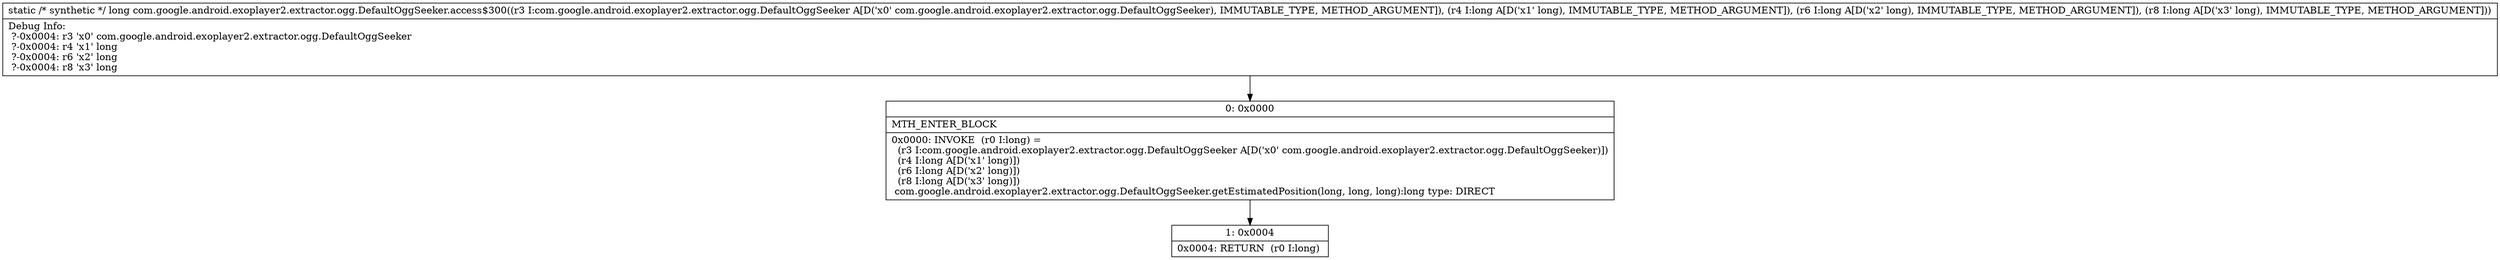 digraph "CFG forcom.google.android.exoplayer2.extractor.ogg.DefaultOggSeeker.access$300(Lcom\/google\/android\/exoplayer2\/extractor\/ogg\/DefaultOggSeeker;JJJ)J" {
Node_0 [shape=record,label="{0\:\ 0x0000|MTH_ENTER_BLOCK\l|0x0000: INVOKE  (r0 I:long) = \l  (r3 I:com.google.android.exoplayer2.extractor.ogg.DefaultOggSeeker A[D('x0' com.google.android.exoplayer2.extractor.ogg.DefaultOggSeeker)])\l  (r4 I:long A[D('x1' long)])\l  (r6 I:long A[D('x2' long)])\l  (r8 I:long A[D('x3' long)])\l com.google.android.exoplayer2.extractor.ogg.DefaultOggSeeker.getEstimatedPosition(long, long, long):long type: DIRECT \l}"];
Node_1 [shape=record,label="{1\:\ 0x0004|0x0004: RETURN  (r0 I:long) \l}"];
MethodNode[shape=record,label="{static \/* synthetic *\/ long com.google.android.exoplayer2.extractor.ogg.DefaultOggSeeker.access$300((r3 I:com.google.android.exoplayer2.extractor.ogg.DefaultOggSeeker A[D('x0' com.google.android.exoplayer2.extractor.ogg.DefaultOggSeeker), IMMUTABLE_TYPE, METHOD_ARGUMENT]), (r4 I:long A[D('x1' long), IMMUTABLE_TYPE, METHOD_ARGUMENT]), (r6 I:long A[D('x2' long), IMMUTABLE_TYPE, METHOD_ARGUMENT]), (r8 I:long A[D('x3' long), IMMUTABLE_TYPE, METHOD_ARGUMENT]))  | Debug Info:\l  ?\-0x0004: r3 'x0' com.google.android.exoplayer2.extractor.ogg.DefaultOggSeeker\l  ?\-0x0004: r4 'x1' long\l  ?\-0x0004: r6 'x2' long\l  ?\-0x0004: r8 'x3' long\l}"];
MethodNode -> Node_0;
Node_0 -> Node_1;
}

